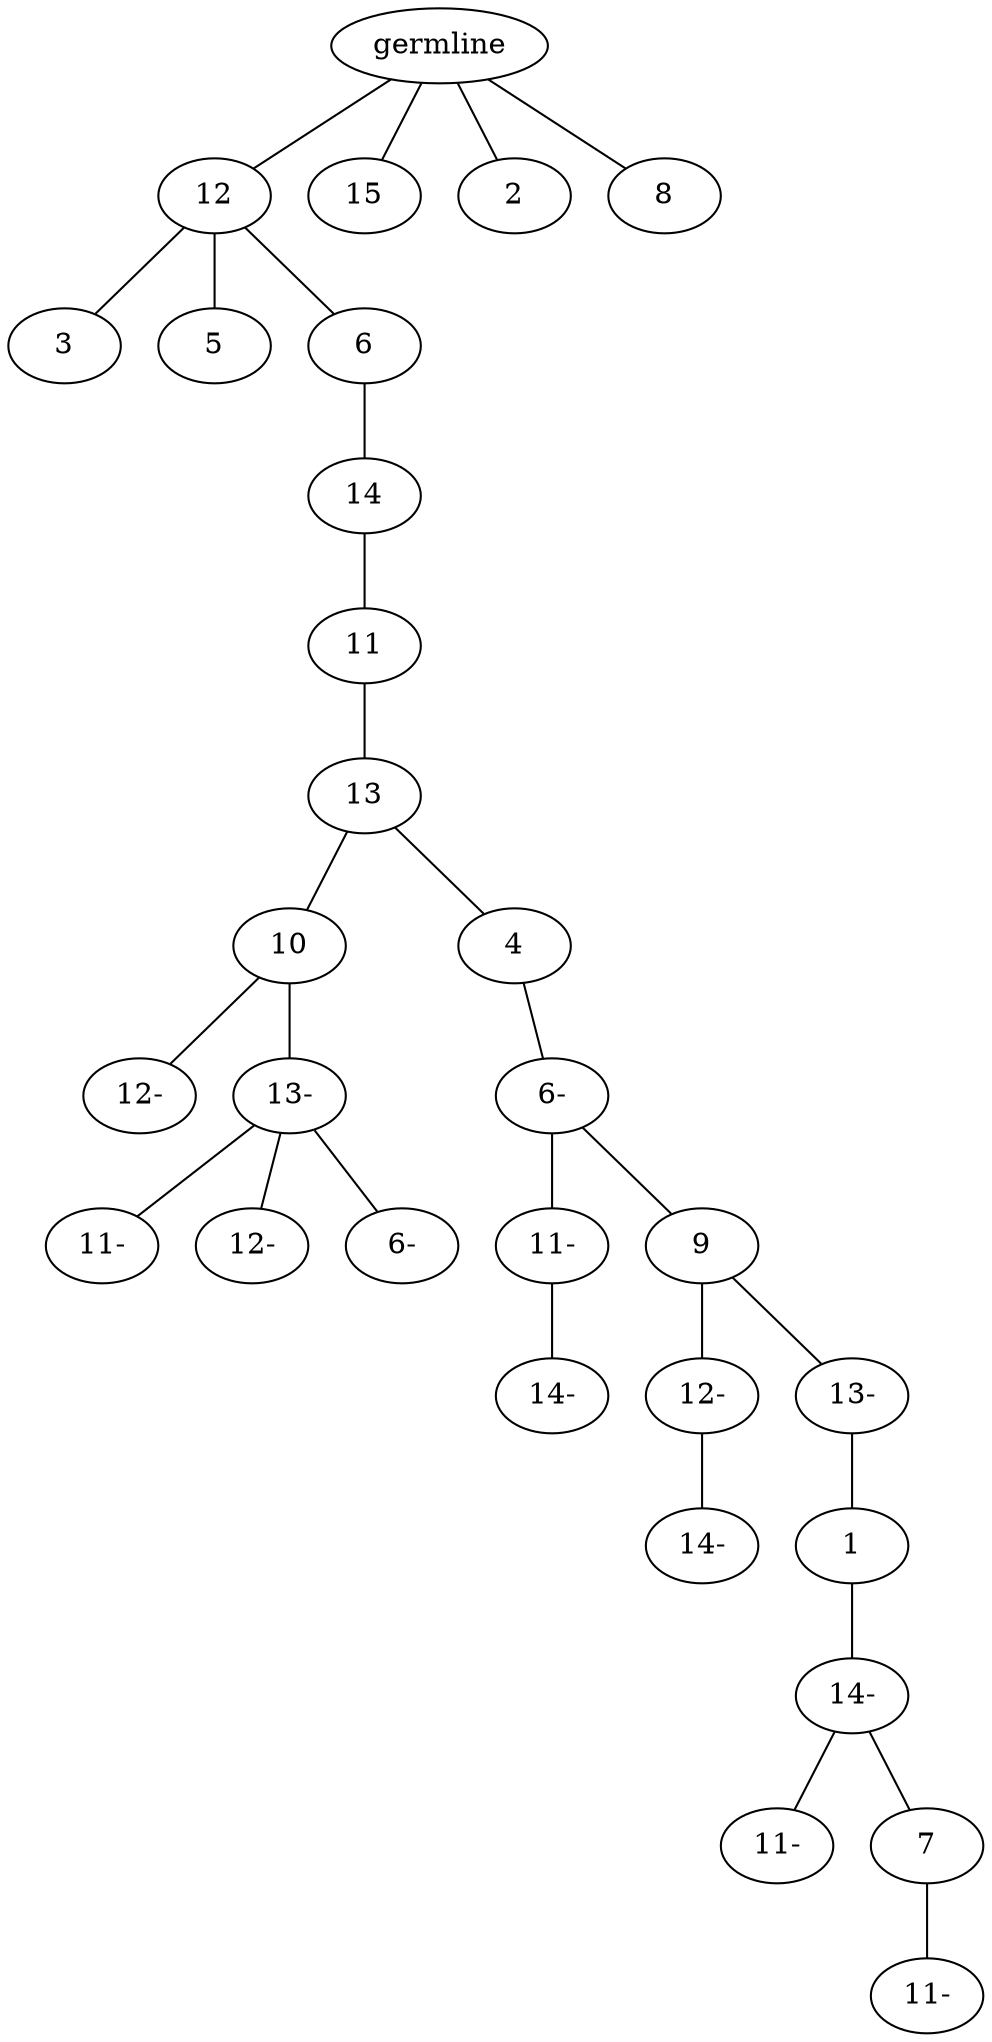 graph tree {
    "140605407290224" [label="germline"];
    "140605407291712" [label="12"];
    "140605407292864" [label="3"];
    "140605407291952" [label="5"];
    "140605407290416" [label="6"];
    "140605407291040" [label="14"];
    "140605407289840" [label="11"];
    "140605407289792" [label="13"];
    "140605407102192" [label="10"];
    "140605407102480" [label="12-"];
    "140605407104208" [label="13-"];
    "140605407177840" [label="11-"];
    "140605407176640" [label="12-"];
    "140605407176784" [label="6-"];
    "140605407102240" [label="4"];
    "140605407101376" [label="6-"];
    "140605407445584" [label="11-"];
    "140605407447120" [label="14-"];
    "140605407446256" [label="9"];
    "140605407448848" [label="12-"];
    "140605407078192" [label="14-"];
    "140605407076704" [label="13-"];
    "140605407078000" [label="1"];
    "140605408114048" [label="14-"];
    "140605408115776" [label="11-"];
    "140605407601568" [label="7"];
    "140605408080800" [label="11-"];
    "140605407142960" [label="15"];
    "140605407142192" [label="2"];
    "140605407143008" [label="8"];
    "140605407290224" -- "140605407291712";
    "140605407290224" -- "140605407142960";
    "140605407290224" -- "140605407142192";
    "140605407290224" -- "140605407143008";
    "140605407291712" -- "140605407292864";
    "140605407291712" -- "140605407291952";
    "140605407291712" -- "140605407290416";
    "140605407290416" -- "140605407291040";
    "140605407291040" -- "140605407289840";
    "140605407289840" -- "140605407289792";
    "140605407289792" -- "140605407102192";
    "140605407289792" -- "140605407102240";
    "140605407102192" -- "140605407102480";
    "140605407102192" -- "140605407104208";
    "140605407104208" -- "140605407177840";
    "140605407104208" -- "140605407176640";
    "140605407104208" -- "140605407176784";
    "140605407102240" -- "140605407101376";
    "140605407101376" -- "140605407445584";
    "140605407101376" -- "140605407446256";
    "140605407445584" -- "140605407447120";
    "140605407446256" -- "140605407448848";
    "140605407446256" -- "140605407076704";
    "140605407448848" -- "140605407078192";
    "140605407076704" -- "140605407078000";
    "140605407078000" -- "140605408114048";
    "140605408114048" -- "140605408115776";
    "140605408114048" -- "140605407601568";
    "140605407601568" -- "140605408080800";
}
